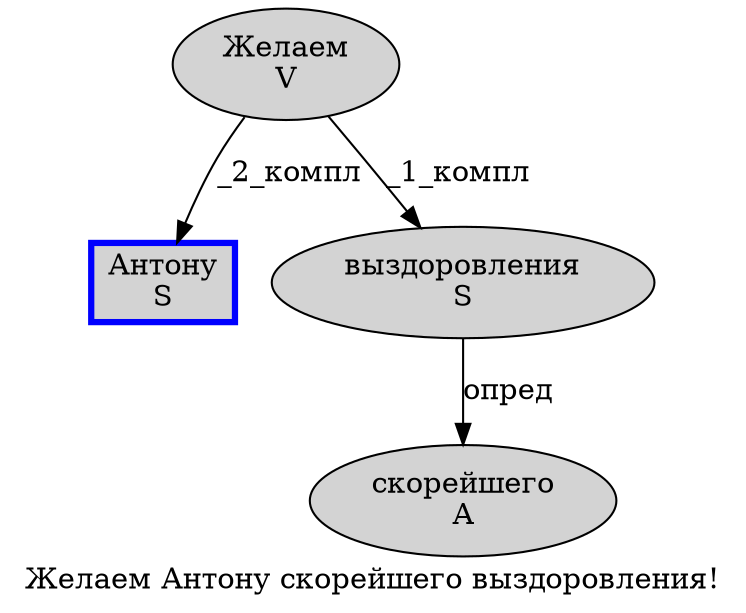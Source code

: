 digraph SENTENCE_313 {
	graph [label="Желаем Антону скорейшего выздоровления!"]
	node [style=filled]
		0 [label="Желаем
V" color="" fillcolor=lightgray penwidth=1 shape=ellipse]
		1 [label="Антону
S" color=blue fillcolor=lightgray penwidth=3 shape=box]
		2 [label="скорейшего
A" color="" fillcolor=lightgray penwidth=1 shape=ellipse]
		3 [label="выздоровления
S" color="" fillcolor=lightgray penwidth=1 shape=ellipse]
			3 -> 2 [label="опред"]
			0 -> 1 [label="_2_компл"]
			0 -> 3 [label="_1_компл"]
}